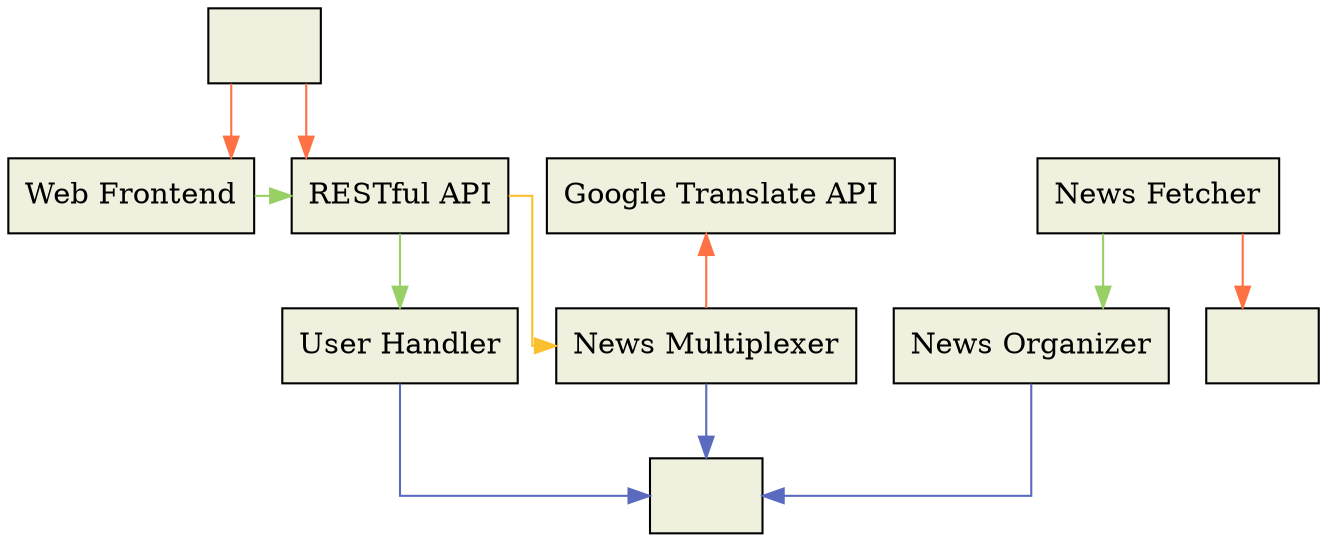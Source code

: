 # EcheloNews architecture graph
# It uses some images from Google Material Icons
digraph EcheloNews {
  node [shape=box,style="filled",color="black",fillcolor="#f0f0de"];
  bgcolor="transparent";
  splines="ortho";

  web   [label="Web Frontend"];
  api   [label="RESTful API"];
  auth  [label="User Handler"];
  mux   [label="News Multiplexer"];
  org   [label="News Organizer"];
  fetch [label="News Fetcher"];
  trans [label="Google Translate API"];
  user  [label="",image="img/user.png"];
  rss   [label="",image="img/rss.png"];
  db    [label="",image="img/db.png"];

  { rank=same; web; api; trans; }
  { rank=same; mux; }

  edge [color="#ff7043"] # External interaction
  user -> web;
  user -> api;
  fetch -> rss;
  mux -> trans;

  edge [color="#99d066"] # Internal REST services
  web -> api;
  api -> auth;
  fetch -> org;

  edge [color="#fbc02d"] # Internal AMQP services
  api -> mux;

  edge [color="#5a6abf"] # Internal AMQP services
  auth -> db;
  mux -> db;
  org -> db;
}
